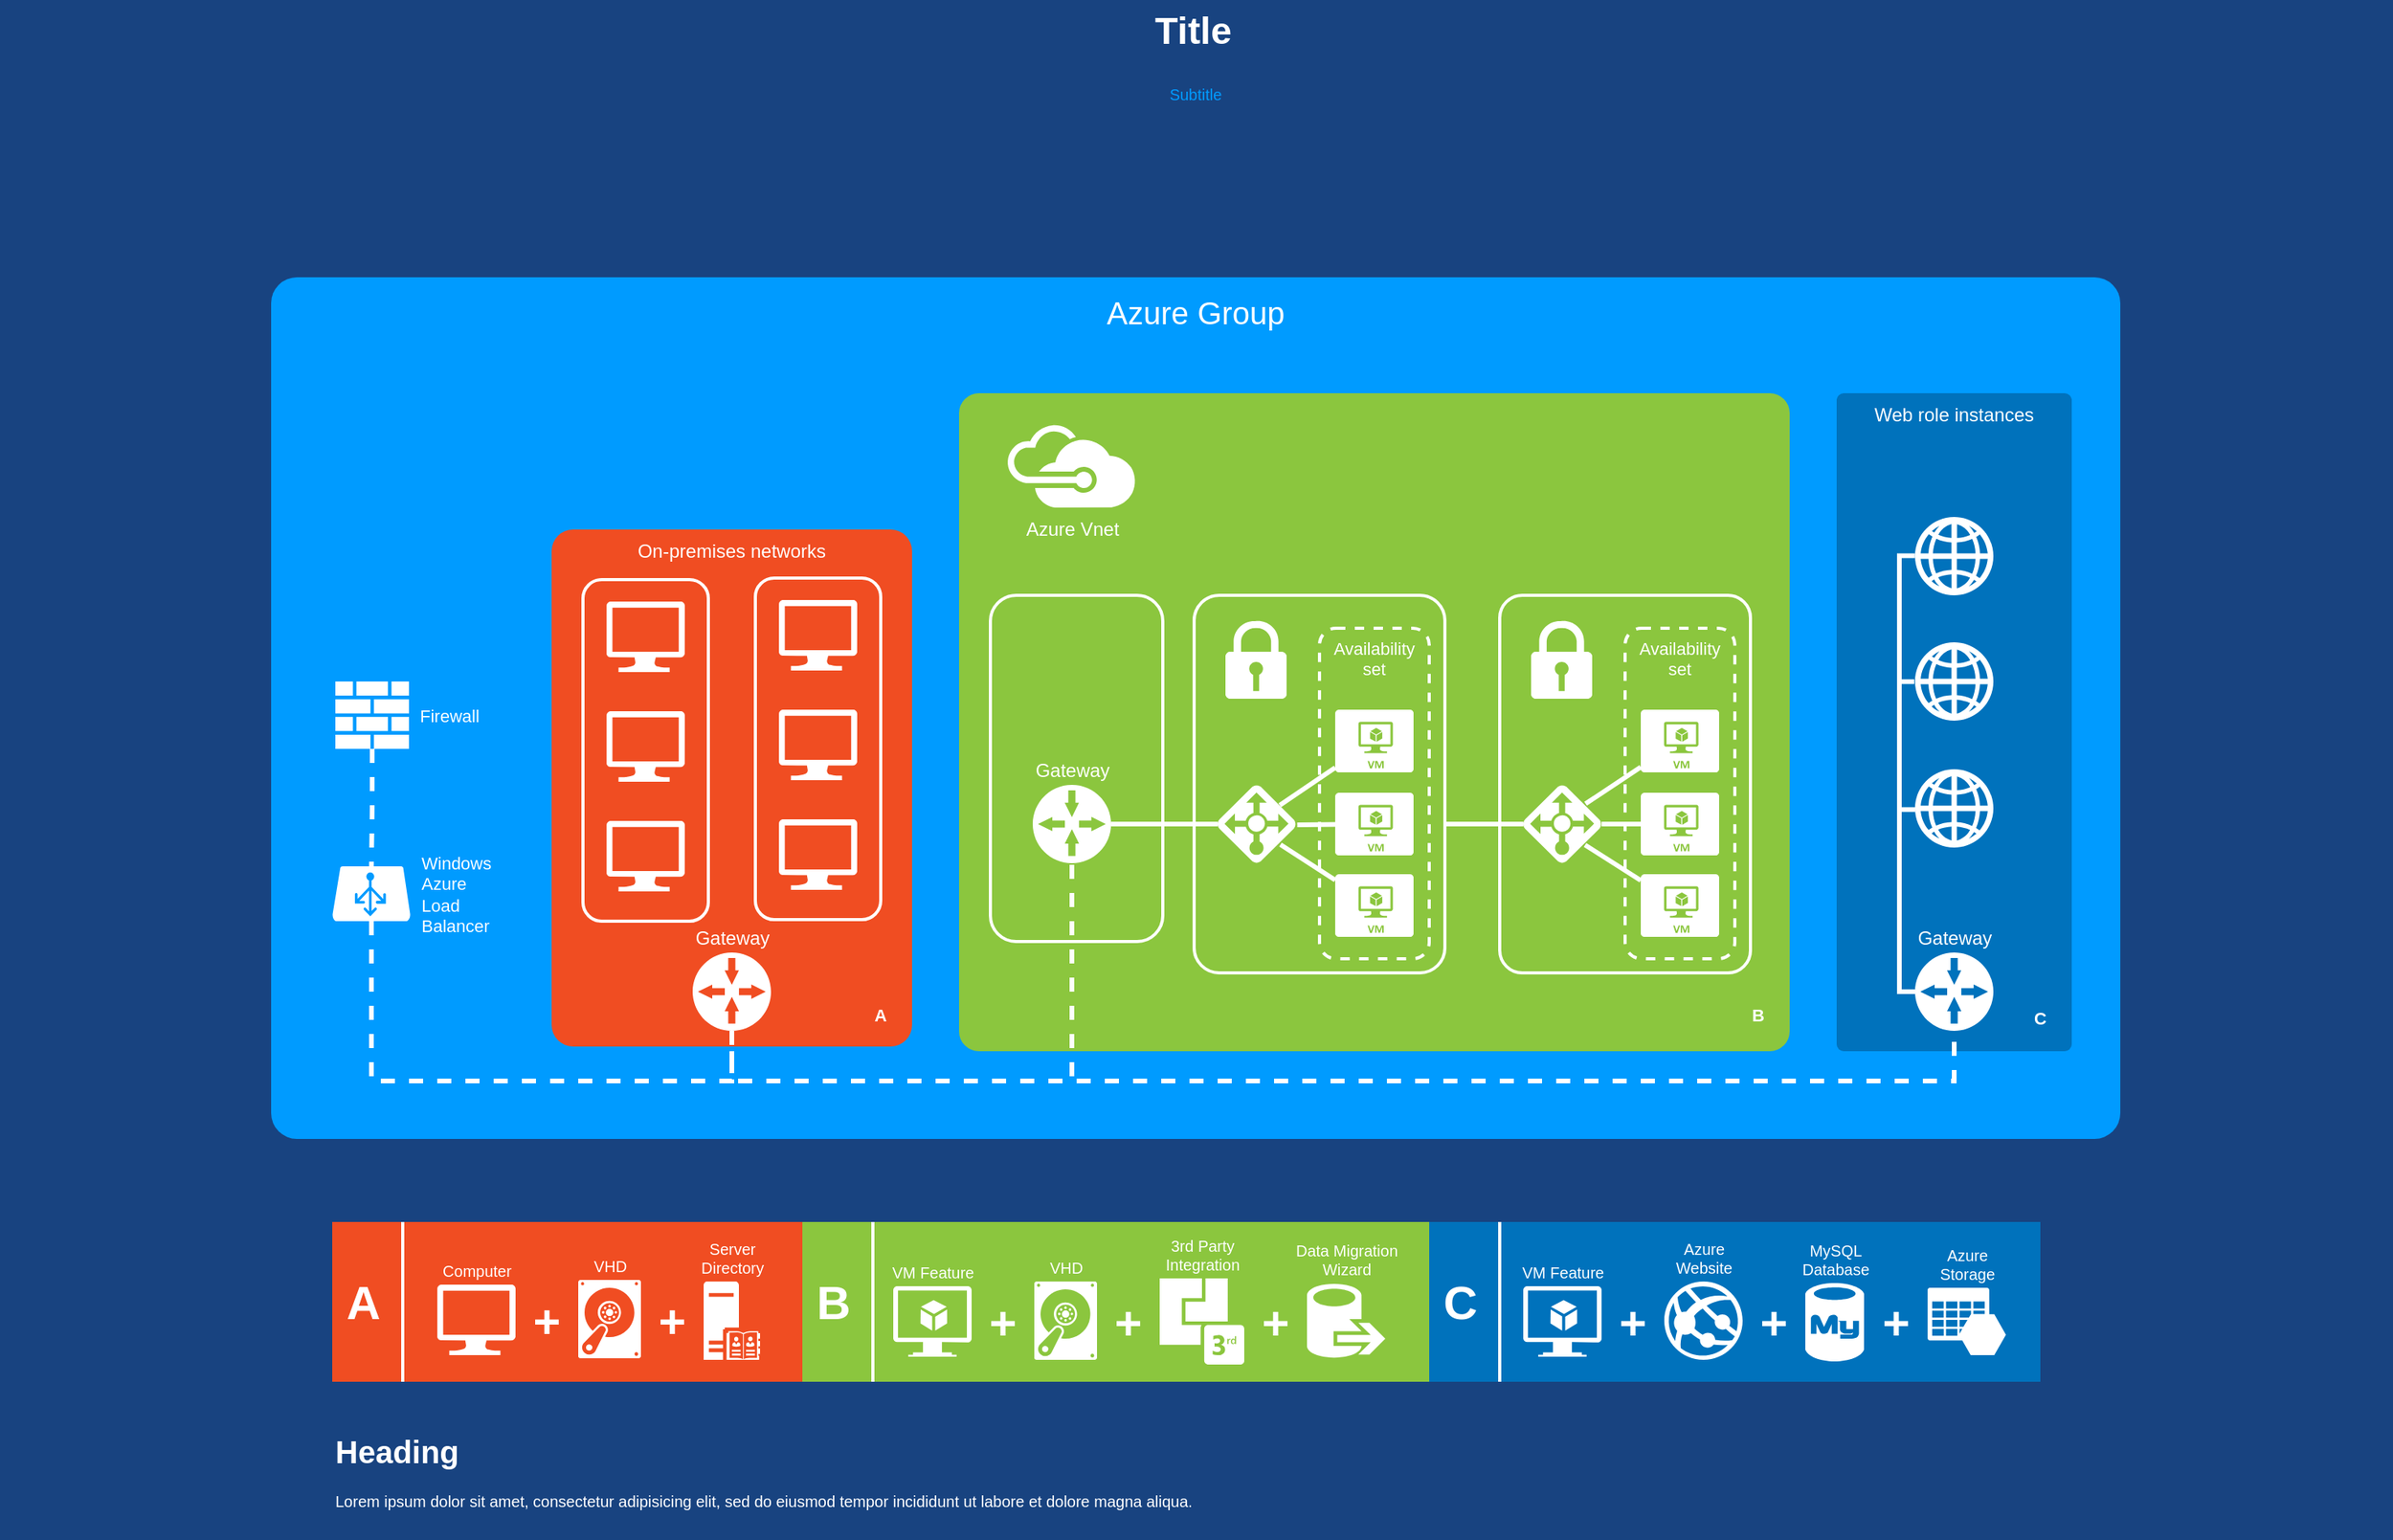 <mxfile version="21.1.1" type="github">
  <diagram name="Page-1" id="7a6c530e-6e37-e111-ec74-82921da8cc10">
    <mxGraphModel dx="1434" dy="499" grid="1" gridSize="10" guides="1" tooltips="1" connect="1" arrows="1" fold="1" page="1" pageScale="1.5" pageWidth="1169" pageHeight="826" background="#184380" math="0" shadow="0">
      <root>
        <mxCell id="0" style=";html=1;" />
        <mxCell id="1" style=";html=1;" parent="0" />
        <mxCell id="23046e2b9bb16c14-116" value="Azure Group" style="whiteSpace=wrap;html=1;rounded=1;shadow=0;strokeColor=none;strokeWidth=2;fillColor=#009BFF;fontSize=20;fontColor=#FFFFFF;align=center;arcSize=3;verticalAlign=top;spacingTop=4;" parent="1" vertex="1">
          <mxGeometry x="287" y="217" width="1180" height="550" as="geometry" />
        </mxCell>
        <mxCell id="23046e2b9bb16c14-64" value="Web role instances" style="rounded=1;whiteSpace=wrap;html=1;shadow=0;strokeWidth=2;fillColor=#0072BC;fontSize=12;fontColor=#FFFFFF;align=center;strokeColor=none;arcSize=3;verticalAlign=top;" parent="1" vertex="1">
          <mxGeometry x="1286" y="291" width="150" height="420" as="geometry" />
        </mxCell>
        <mxCell id="23046e2b9bb16c14-27" value="" style="rounded=1;whiteSpace=wrap;html=1;shadow=0;strokeWidth=2;fillColor=#8BC63E;fontSize=12;fontColor=#000000;align=center;strokeColor=none;arcSize=3;" parent="1" vertex="1">
          <mxGeometry x="726" y="291" width="530" height="420" as="geometry" />
        </mxCell>
        <mxCell id="23046e2b9bb16c14-2" value="" style="rounded=1;whiteSpace=wrap;html=1;shadow=0;strokeWidth=2;fillColor=none;fontSize=12;fontColor=#000000;align=center;strokeColor=#FFFFFF;arcSize=10;" parent="1" vertex="1">
          <mxGeometry x="876" y="420" width="160" height="241" as="geometry" />
        </mxCell>
        <mxCell id="23046e2b9bb16c14-54" value="Availability set" style="rounded=1;whiteSpace=wrap;html=1;shadow=0;strokeWidth=2;fillColor=none;fontSize=11;fontColor=#FFFFFF;align=center;strokeColor=#FFFFFF;dashed=1;verticalAlign=top;" parent="1" vertex="1">
          <mxGeometry x="956" y="441" width="70" height="211" as="geometry" />
        </mxCell>
        <mxCell id="23046e2b9bb16c14-28" value="On-premises networks" style="rounded=1;whiteSpace=wrap;html=1;shadow=0;strokeWidth=2;fillColor=#F04D22;fontSize=12;fontColor=#FFFFFF;align=center;strokeColor=none;arcSize=6;verticalAlign=top;" parent="1" vertex="1">
          <mxGeometry x="466" y="378" width="230" height="330" as="geometry" />
        </mxCell>
        <mxCell id="23046e2b9bb16c14-49" value="" style="rounded=1;whiteSpace=wrap;html=1;shadow=0;strokeWidth=2;fillColor=none;fontSize=12;fontColor=#000000;align=center;strokeColor=#FFFFFF;" parent="1" vertex="1">
          <mxGeometry x="486" y="410" width="80" height="218" as="geometry" />
        </mxCell>
        <mxCell id="23046e2b9bb16c14-1" value="" style="rounded=1;whiteSpace=wrap;html=1;shadow=0;strokeWidth=2;fillColor=none;fontSize=12;fontColor=#000000;align=center;strokeColor=#FFFFFF;" parent="1" vertex="1">
          <mxGeometry x="746" y="420" width="110" height="221" as="geometry" />
        </mxCell>
        <mxCell id="24964f25f45c63f1-1" value="" style="verticalLabelPosition=bottom;html=1;verticalAlign=top;strokeColor=none;fillColor=#FFFFFF;shape=mxgraph.azure.computer;rounded=0;shadow=0;fontSize=12;fontColor=#000000;align=center;" parent="1" vertex="1">
          <mxGeometry x="501" y="424" width="50" height="45" as="geometry" />
        </mxCell>
        <mxCell id="24964f25f45c63f1-2" value="" style="verticalLabelPosition=bottom;html=1;verticalAlign=top;strokeColor=none;fillColor=#FFFFFF;shape=mxgraph.azure.computer;rounded=0;shadow=0;fontSize=12;fontColor=#000000;align=center;" parent="1" vertex="1">
          <mxGeometry x="501" y="494" width="50" height="45" as="geometry" />
        </mxCell>
        <mxCell id="24964f25f45c63f1-3" value="" style="verticalLabelPosition=bottom;html=1;verticalAlign=top;strokeColor=none;fillColor=#FFFFFF;shape=mxgraph.azure.computer;rounded=0;shadow=0;fontSize=12;fontColor=#000000;align=center;" parent="1" vertex="1">
          <mxGeometry x="501" y="564" width="50" height="45" as="geometry" />
        </mxCell>
        <mxCell id="23046e2b9bb16c14-73" style="html=1;startArrow=none;startFill=0;startSize=10;endArrow=none;endFill=0;endSize=10;strokeWidth=3;fontSize=11;fontColor=#FFFFFF;strokeColor=#FFFFFF;rounded=0;" parent="1" source="24964f25f45c63f1-5" target="23046e2b9bb16c14-7" edge="1">
          <mxGeometry relative="1" as="geometry" />
        </mxCell>
        <mxCell id="24964f25f45c63f1-5" value="Gateway" style="shadow=0;dashed=0;html=1;strokeColor=none;shape=mxgraph.mscae.enterprise.gateway;fillColor=#FFFFFF;rounded=0;fontSize=12;fontColor=#FFFFFF;align=center;labelPosition=center;verticalLabelPosition=top;verticalAlign=bottom;" parent="1" vertex="1">
          <mxGeometry x="773" y="541" width="50" height="50" as="geometry" />
        </mxCell>
        <mxCell id="24964f25f45c63f1-6" value="" style="shadow=0;dashed=0;html=1;strokeColor=none;shape=mxgraph.mscae.enterprise.lock;fillColor=#FFFFFF;rounded=0;fontSize=12;fontColor=#000000;align=center;" parent="1" vertex="1">
          <mxGeometry x="896" y="436" width="39" height="50" as="geometry" />
        </mxCell>
        <mxCell id="23046e2b9bb16c14-7" value="" style="shadow=0;dashed=0;html=1;strokeColor=none;labelPosition=center;verticalLabelPosition=bottom;verticalAlign=top;shape=mxgraph.mscae.cloud.azure_load_balancer_feature;fillColor=#FFFFFF;rounded=1;fontSize=12;fontColor=#000000;align=center;" parent="1" vertex="1">
          <mxGeometry x="891" y="541" width="50" height="50" as="geometry" />
        </mxCell>
        <mxCell id="23046e2b9bb16c14-75" style="html=1;startArrow=none;startFill=0;startSize=10;endArrow=none;endFill=0;endSize=10;strokeWidth=3;fontSize=11;fontColor=#FFFFFF;entryX=0.793;entryY=0.26;entryPerimeter=0;strokeColor=#FFFFFF;rounded=0;" parent="1" source="23046e2b9bb16c14-29" target="23046e2b9bb16c14-7" edge="1">
          <mxGeometry relative="1" as="geometry" />
        </mxCell>
        <mxCell id="23046e2b9bb16c14-29" value="" style="verticalLabelPosition=bottom;html=1;verticalAlign=top;strokeColor=none;fillColor=#FFFFFF;shape=mxgraph.azure.virtual_machine;rounded=1;shadow=0;fontSize=12;fontColor=#000000;align=center;" parent="1" vertex="1">
          <mxGeometry x="966" y="493" width="50" height="40" as="geometry" />
        </mxCell>
        <mxCell id="23046e2b9bb16c14-76" style="html=1;entryX=1.016;entryY=0.509;entryPerimeter=0;startArrow=none;startFill=0;startSize=10;endArrow=none;endFill=0;endSize=10;strokeWidth=3;fontSize=11;fontColor=#FFFFFF;strokeColor=#FFFFFF;rounded=0;" parent="1" source="23046e2b9bb16c14-30" target="23046e2b9bb16c14-7" edge="1">
          <mxGeometry relative="1" as="geometry" />
        </mxCell>
        <mxCell id="23046e2b9bb16c14-30" value="" style="verticalLabelPosition=bottom;html=1;verticalAlign=top;strokeColor=none;fillColor=#FFFFFF;shape=mxgraph.azure.virtual_machine;rounded=1;shadow=0;fontSize=12;fontColor=#000000;align=center;" parent="1" vertex="1">
          <mxGeometry x="966" y="546" width="50" height="40" as="geometry" />
        </mxCell>
        <mxCell id="23046e2b9bb16c14-77" style="html=1;entryX=0.802;entryY=0.762;entryPerimeter=0;startArrow=none;startFill=0;startSize=10;endArrow=none;endFill=0;endSize=10;strokeWidth=3;fontSize=11;fontColor=#FFFFFF;strokeColor=#FFFFFF;rounded=0;" parent="1" source="23046e2b9bb16c14-31" target="23046e2b9bb16c14-7" edge="1">
          <mxGeometry relative="1" as="geometry" />
        </mxCell>
        <mxCell id="23046e2b9bb16c14-31" value="" style="verticalLabelPosition=bottom;html=1;verticalAlign=top;strokeColor=none;fillColor=#FFFFFF;shape=mxgraph.azure.virtual_machine;rounded=1;shadow=0;fontSize=12;fontColor=#000000;align=center;" parent="1" vertex="1">
          <mxGeometry x="966" y="598" width="50" height="40" as="geometry" />
        </mxCell>
        <mxCell id="23046e2b9bb16c14-48" value="Azure Vnet" style="shadow=0;dashed=0;html=1;strokeColor=none;fillColor=#FFFFFF;labelPosition=center;verticalLabelPosition=bottom;verticalAlign=top;shape=mxgraph.office.clouds.azure;rounded=1;fontSize=12;fontColor=#FFFFFF;align=center;" parent="1" vertex="1">
          <mxGeometry x="756" y="311" width="83" height="53" as="geometry" />
        </mxCell>
        <mxCell id="23046e2b9bb16c14-50" value="" style="rounded=1;whiteSpace=wrap;html=1;shadow=0;strokeWidth=2;fillColor=none;fontSize=12;fontColor=#000000;align=center;strokeColor=#FFFFFF;" parent="1" vertex="1">
          <mxGeometry x="596" y="409" width="80" height="218" as="geometry" />
        </mxCell>
        <mxCell id="23046e2b9bb16c14-51" value="" style="verticalLabelPosition=bottom;html=1;verticalAlign=top;strokeColor=none;fillColor=#FFFFFF;shape=mxgraph.azure.computer;rounded=0;shadow=0;fontSize=12;fontColor=#000000;align=center;" parent="1" vertex="1">
          <mxGeometry x="611" y="423" width="50" height="45" as="geometry" />
        </mxCell>
        <mxCell id="23046e2b9bb16c14-52" value="" style="verticalLabelPosition=bottom;html=1;verticalAlign=top;strokeColor=none;fillColor=#FFFFFF;shape=mxgraph.azure.computer;rounded=0;shadow=0;fontSize=12;fontColor=#000000;align=center;" parent="1" vertex="1">
          <mxGeometry x="611" y="493" width="50" height="45" as="geometry" />
        </mxCell>
        <mxCell id="23046e2b9bb16c14-53" value="" style="verticalLabelPosition=bottom;html=1;verticalAlign=top;strokeColor=none;fillColor=#FFFFFF;shape=mxgraph.azure.computer;rounded=0;shadow=0;fontSize=12;fontColor=#000000;align=center;" parent="1" vertex="1">
          <mxGeometry x="611" y="563" width="50" height="45" as="geometry" />
        </mxCell>
        <mxCell id="23046e2b9bb16c14-71" style="edgeStyle=orthogonalEdgeStyle;html=1;startArrow=none;startFill=0;startSize=10;endArrow=none;endFill=0;endSize=10;strokeWidth=3;fontSize=11;fontColor=#FFFFFF;strokeColor=#FFFFFF;dashed=1;rounded=0;" parent="1" source="24964f25f45c63f1-4" target="24964f25f45c63f1-5" edge="1">
          <mxGeometry relative="1" as="geometry">
            <Array as="points">
              <mxPoint x="581" y="730" />
              <mxPoint x="798" y="730" />
            </Array>
          </mxGeometry>
        </mxCell>
        <mxCell id="24964f25f45c63f1-4" value="Gateway" style="shadow=0;dashed=0;html=1;strokeColor=none;shape=mxgraph.mscae.enterprise.gateway;fillColor=#FFFFFF;rounded=0;fontSize=12;fontColor=#FFFFFF;align=center;labelPosition=center;verticalLabelPosition=top;verticalAlign=bottom;" parent="1" vertex="1">
          <mxGeometry x="556" y="648" width="50" height="50" as="geometry" />
        </mxCell>
        <mxCell id="23046e2b9bb16c14-55" value="" style="rounded=1;whiteSpace=wrap;html=1;shadow=0;strokeWidth=2;fillColor=none;fontSize=12;fontColor=#000000;align=center;strokeColor=#FFFFFF;arcSize=9;" parent="1" vertex="1">
          <mxGeometry x="1071" y="420" width="160" height="241" as="geometry" />
        </mxCell>
        <mxCell id="23046e2b9bb16c14-56" value="&lt;span&gt;Availability set&lt;/span&gt;" style="rounded=1;whiteSpace=wrap;html=1;shadow=0;strokeWidth=2;fillColor=none;fontSize=11;fontColor=#FFFFFF;align=center;strokeColor=#FFFFFF;dashed=1;verticalAlign=top;" parent="1" vertex="1">
          <mxGeometry x="1151" y="441" width="70" height="211" as="geometry" />
        </mxCell>
        <mxCell id="23046e2b9bb16c14-57" value="" style="shadow=0;dashed=0;html=1;strokeColor=none;shape=mxgraph.mscae.enterprise.lock;fillColor=#FFFFFF;rounded=0;fontSize=12;fontColor=#000000;align=center;" parent="1" vertex="1">
          <mxGeometry x="1091" y="436" width="39" height="50" as="geometry" />
        </mxCell>
        <mxCell id="23046e2b9bb16c14-74" style="html=1;startArrow=none;startFill=0;startSize=10;endArrow=none;endFill=0;endSize=10;strokeWidth=3;fontSize=11;fontColor=#FFFFFF;strokeColor=#FFFFFF;rounded=0;edgeStyle=elbowEdgeStyle;elbow=vertical;" parent="1" source="23046e2b9bb16c14-58" target="23046e2b9bb16c14-2" edge="1">
          <mxGeometry relative="1" as="geometry" />
        </mxCell>
        <mxCell id="23046e2b9bb16c14-78" style="edgeStyle=orthogonalEdgeStyle;html=1;startArrow=none;startFill=0;startSize=10;endArrow=none;endFill=0;endSize=10;strokeWidth=3;fontSize=11;fontColor=#FFFFFF;strokeColor=#FFFFFF;rounded=0;" parent="1" source="23046e2b9bb16c14-58" target="23046e2b9bb16c14-60" edge="1">
          <mxGeometry relative="1" as="geometry" />
        </mxCell>
        <mxCell id="23046e2b9bb16c14-79" style="html=1;startArrow=none;startFill=0;startSize=10;endArrow=none;endFill=0;endSize=10;strokeWidth=3;fontSize=11;fontColor=#FFFFFF;strokeColor=#FFFFFF;rounded=0;exitX=0.796;exitY=0.241;exitPerimeter=0;" parent="1" source="23046e2b9bb16c14-58" target="23046e2b9bb16c14-59" edge="1">
          <mxGeometry relative="1" as="geometry" />
        </mxCell>
        <mxCell id="23046e2b9bb16c14-80" style="html=1;startArrow=none;startFill=0;startSize=10;endArrow=none;endFill=0;endSize=10;strokeWidth=3;fontSize=11;fontColor=#FFFFFF;strokeColor=#FFFFFF;rounded=0;exitX=0.789;exitY=0.767;exitPerimeter=0;" parent="1" source="23046e2b9bb16c14-58" target="23046e2b9bb16c14-61" edge="1">
          <mxGeometry relative="1" as="geometry" />
        </mxCell>
        <mxCell id="23046e2b9bb16c14-58" value="" style="shadow=0;dashed=0;html=1;strokeColor=none;labelPosition=center;verticalLabelPosition=bottom;verticalAlign=top;shape=mxgraph.mscae.cloud.azure_load_balancer_feature;fillColor=#FFFFFF;rounded=1;fontSize=12;fontColor=#000000;align=center;" parent="1" vertex="1">
          <mxGeometry x="1086" y="541" width="50" height="50" as="geometry" />
        </mxCell>
        <mxCell id="23046e2b9bb16c14-59" value="" style="verticalLabelPosition=bottom;html=1;verticalAlign=top;strokeColor=none;fillColor=#FFFFFF;shape=mxgraph.azure.virtual_machine;rounded=1;shadow=0;fontSize=12;fontColor=#000000;align=center;" parent="1" vertex="1">
          <mxGeometry x="1161" y="493" width="50" height="40" as="geometry" />
        </mxCell>
        <mxCell id="23046e2b9bb16c14-60" value="" style="verticalLabelPosition=bottom;html=1;verticalAlign=top;strokeColor=none;fillColor=#FFFFFF;shape=mxgraph.azure.virtual_machine;rounded=1;shadow=0;fontSize=12;fontColor=#000000;align=center;" parent="1" vertex="1">
          <mxGeometry x="1161" y="546" width="50" height="40" as="geometry" />
        </mxCell>
        <mxCell id="23046e2b9bb16c14-61" value="" style="verticalLabelPosition=bottom;html=1;verticalAlign=top;strokeColor=none;fillColor=#FFFFFF;shape=mxgraph.azure.virtual_machine;rounded=1;shadow=0;fontSize=12;fontColor=#000000;align=center;" parent="1" vertex="1">
          <mxGeometry x="1161" y="598" width="50" height="40" as="geometry" />
        </mxCell>
        <mxCell id="23046e2b9bb16c14-69" style="edgeStyle=orthogonalEdgeStyle;html=1;startArrow=none;startFill=0;startSize=10;endArrow=none;endFill=0;endSize=10;strokeWidth=3;fontSize=11;fontColor=#FFFFFF;strokeColor=#FFFFFF;dashed=1;rounded=0;" parent="1" source="23046e2b9bb16c14-62" target="23046e2b9bb16c14-63" edge="1">
          <mxGeometry relative="1" as="geometry" />
        </mxCell>
        <mxCell id="23046e2b9bb16c14-62" value="Firewall" style="shadow=0;dashed=0;html=1;strokeColor=none;labelPosition=right;verticalLabelPosition=middle;verticalAlign=middle;shape=mxgraph.office.concepts.firewall;fillColor=#FFFFFF;rounded=1;fontSize=11;fontColor=#FFFFFF;align=left;spacingLeft=5;" parent="1" vertex="1">
          <mxGeometry x="328" y="475" width="47" height="43" as="geometry" />
        </mxCell>
        <mxCell id="23046e2b9bb16c14-70" style="edgeStyle=orthogonalEdgeStyle;html=1;startArrow=none;startFill=0;startSize=10;endArrow=none;endFill=0;endSize=10;strokeWidth=3;fontSize=11;fontColor=#FFFFFF;strokeColor=#FFFFFF;dashed=1;rounded=0;" parent="1" source="24964f25f45c63f1-4" target="23046e2b9bb16c14-68" edge="1">
          <mxGeometry relative="1" as="geometry">
            <mxPoint x="606" y="730" as="sourcePoint" />
            <Array as="points">
              <mxPoint x="581" y="730" />
              <mxPoint x="1361" y="730" />
            </Array>
          </mxGeometry>
        </mxCell>
        <mxCell id="23046e2b9bb16c14-72" style="edgeStyle=orthogonalEdgeStyle;html=1;startArrow=none;startFill=0;startSize=10;endArrow=none;endFill=0;endSize=10;strokeWidth=3;fontSize=11;fontColor=#FFFFFF;strokeColor=#FFFFFF;dashed=1;rounded=0;" parent="1" source="23046e2b9bb16c14-63" target="24964f25f45c63f1-4" edge="1">
          <mxGeometry relative="1" as="geometry">
            <Array as="points">
              <mxPoint x="351" y="730" />
              <mxPoint x="581" y="730" />
            </Array>
          </mxGeometry>
        </mxCell>
        <mxCell id="23046e2b9bb16c14-63" value="Windows&lt;div&gt;Azure&lt;/div&gt;&lt;div&gt;Load&lt;/div&gt;&lt;div&gt;Balancer&lt;/div&gt;" style="verticalLabelPosition=middle;html=1;verticalAlign=middle;strokeColor=none;fillColor=#FFFFFF;shape=mxgraph.azure.azure_load_balancer;rounded=1;shadow=0;dashed=1;fontSize=11;fontColor=#FFFFFF;align=left;labelPosition=right;spacingLeft=5;" parent="1" vertex="1">
          <mxGeometry x="326" y="593" width="50" height="35" as="geometry" />
        </mxCell>
        <mxCell id="23046e2b9bb16c14-65" value="" style="shadow=0;dashed=0;html=1;strokeColor=none;shape=mxgraph.mscae.enterprise.web;fillColor=#FFFFFF;rounded=1;fontSize=11;fontColor=#FFFFFF;align=center;" parent="1" vertex="1">
          <mxGeometry x="1336" y="531" width="50" height="50" as="geometry" />
        </mxCell>
        <mxCell id="23046e2b9bb16c14-66" value="" style="shadow=0;dashed=0;html=1;strokeColor=none;shape=mxgraph.mscae.enterprise.web;fillColor=#FFFFFF;rounded=1;fontSize=11;fontColor=#FFFFFF;align=center;" parent="1" vertex="1">
          <mxGeometry x="1336" y="450" width="50" height="50" as="geometry" />
        </mxCell>
        <mxCell id="23046e2b9bb16c14-67" value="" style="shadow=0;dashed=0;html=1;strokeColor=none;shape=mxgraph.mscae.enterprise.web;fillColor=#FFFFFF;rounded=1;fontSize=11;fontColor=#FFFFFF;align=center;" parent="1" vertex="1">
          <mxGeometry x="1336" y="370" width="50" height="50" as="geometry" />
        </mxCell>
        <mxCell id="23046e2b9bb16c14-117" style="edgeStyle=orthogonalEdgeStyle;rounded=0;elbow=vertical;html=1;startArrow=none;startFill=0;startSize=10;endArrow=none;endFill=0;endSize=10;strokeColor=#FFFFFF;strokeWidth=3;fontSize=20;fontColor=#FFFFFF;entryX=0.004;entryY=0.516;entryPerimeter=0;" parent="1" source="23046e2b9bb16c14-68" target="23046e2b9bb16c14-65" edge="1">
          <mxGeometry relative="1" as="geometry">
            <mxPoint x="1520" y="590" as="targetPoint" />
            <Array as="points">
              <mxPoint x="1326" y="673" />
              <mxPoint x="1326" y="557" />
            </Array>
          </mxGeometry>
        </mxCell>
        <mxCell id="23046e2b9bb16c14-119" style="edgeStyle=orthogonalEdgeStyle;rounded=0;elbow=vertical;html=1;entryX=-0.002;entryY=0.494;entryPerimeter=0;startArrow=none;startFill=0;startSize=10;endArrow=none;endFill=0;endSize=10;strokeColor=#FFFFFF;strokeWidth=3;fontSize=20;fontColor=#FFFFFF;" parent="1" source="23046e2b9bb16c14-68" target="23046e2b9bb16c14-67" edge="1">
          <mxGeometry relative="1" as="geometry">
            <Array as="points">
              <mxPoint x="1326" y="673" />
              <mxPoint x="1326" y="395" />
            </Array>
          </mxGeometry>
        </mxCell>
        <mxCell id="23046e2b9bb16c14-68" value="Gateway" style="shadow=0;dashed=0;html=1;strokeColor=none;shape=mxgraph.mscae.enterprise.gateway;fillColor=#FFFFFF;rounded=0;fontSize=12;fontColor=#FFFFFF;align=center;labelPosition=center;verticalLabelPosition=top;verticalAlign=bottom;" parent="1" vertex="1">
          <mxGeometry x="1336" y="648" width="50" height="50" as="geometry" />
        </mxCell>
        <mxCell id="23046e2b9bb16c14-81" value="A" style="text;html=1;strokeColor=none;fillColor=none;align=center;verticalAlign=middle;whiteSpace=wrap;rounded=1;shadow=0;fontSize=11;fontColor=#FFFFFF;fontStyle=1" parent="1" vertex="1">
          <mxGeometry x="666" y="678" width="20" height="20" as="geometry" />
        </mxCell>
        <mxCell id="23046e2b9bb16c14-82" value="B" style="text;html=1;strokeColor=none;fillColor=none;align=center;verticalAlign=middle;whiteSpace=wrap;rounded=1;shadow=0;fontSize=11;fontColor=#FFFFFF;fontStyle=1" parent="1" vertex="1">
          <mxGeometry x="1226" y="678" width="20" height="20" as="geometry" />
        </mxCell>
        <mxCell id="23046e2b9bb16c14-83" value="C" style="text;html=1;strokeColor=none;fillColor=none;align=center;verticalAlign=middle;whiteSpace=wrap;rounded=1;shadow=0;fontSize=11;fontColor=#FFFFFF;fontStyle=1" parent="1" vertex="1">
          <mxGeometry x="1406" y="680" width="20" height="20" as="geometry" />
        </mxCell>
        <mxCell id="23046e2b9bb16c14-84" value="" style="rounded=0;whiteSpace=wrap;html=1;shadow=0;strokeWidth=2;fillColor=#F04D22;fontSize=12;fontColor=#FFFFFF;align=center;strokeColor=none;arcSize=6;verticalAlign=top;" parent="1" vertex="1">
          <mxGeometry x="326" y="820" width="300" height="102" as="geometry" />
        </mxCell>
        <mxCell id="23046e2b9bb16c14-85" value="" style="rounded=0;whiteSpace=wrap;html=1;shadow=0;strokeWidth=2;fillColor=#8BC63E;fontSize=12;fontColor=#FFFFFF;align=center;strokeColor=none;arcSize=6;verticalAlign=top;" parent="1" vertex="1">
          <mxGeometry x="626" y="820" width="400" height="102" as="geometry" />
        </mxCell>
        <mxCell id="23046e2b9bb16c14-86" value="" style="rounded=0;whiteSpace=wrap;html=1;shadow=0;strokeWidth=2;fillColor=#0072BC;fontSize=12;fontColor=#FFFFFF;align=center;strokeColor=none;arcSize=3;verticalAlign=top;" parent="1" vertex="1">
          <mxGeometry x="1026" y="820" width="390" height="102" as="geometry" />
        </mxCell>
        <mxCell id="23046e2b9bb16c14-87" value="A" style="text;html=1;strokeColor=none;fillColor=none;align=center;verticalAlign=middle;whiteSpace=wrap;rounded=1;shadow=0;fontSize=30;fontColor=#FFFFFF;fontStyle=1" parent="1" vertex="1">
          <mxGeometry x="326" y="853" width="40" height="35" as="geometry" />
        </mxCell>
        <mxCell id="23046e2b9bb16c14-88" value="B" style="text;html=1;strokeColor=none;fillColor=none;align=center;verticalAlign=middle;whiteSpace=wrap;rounded=1;shadow=0;fontSize=30;fontColor=#FFFFFF;fontStyle=1" parent="1" vertex="1">
          <mxGeometry x="626" y="853" width="40" height="35" as="geometry" />
        </mxCell>
        <mxCell id="23046e2b9bb16c14-89" value="C" style="text;html=1;strokeColor=none;fillColor=none;align=center;verticalAlign=middle;whiteSpace=wrap;rounded=1;shadow=0;fontSize=30;fontColor=#FFFFFF;fontStyle=1" parent="1" vertex="1">
          <mxGeometry x="1026" y="853" width="40" height="35" as="geometry" />
        </mxCell>
        <mxCell id="23046e2b9bb16c14-90" value="Computer" style="verticalLabelPosition=top;html=1;verticalAlign=bottom;strokeColor=none;fillColor=#FFFFFF;shape=mxgraph.azure.computer;rounded=0;shadow=0;fontSize=10;fontColor=#FFFFFF;align=center;labelPosition=center;" parent="1" vertex="1">
          <mxGeometry x="393" y="860" width="50" height="45" as="geometry" />
        </mxCell>
        <mxCell id="23046e2b9bb16c14-91" value="VHD" style="shadow=0;html=1;strokeColor=none;fillColor=#FFFFFF;labelPosition=center;verticalLabelPosition=top;verticalAlign=bottom;shape=mxgraph.azure.vhd;rounded=0;fontSize=10;fontColor=#FFFFFF;align=center;" parent="1" vertex="1">
          <mxGeometry x="483" y="857" width="40" height="50" as="geometry" />
        </mxCell>
        <mxCell id="23046e2b9bb16c14-92" value="+" style="text;html=1;strokeColor=none;fillColor=none;align=center;verticalAlign=middle;whiteSpace=wrap;rounded=1;shadow=0;fontSize=30;fontColor=#FFFFFF;fontStyle=1" parent="1" vertex="1">
          <mxGeometry x="443" y="865" width="40" height="35" as="geometry" />
        </mxCell>
        <mxCell id="23046e2b9bb16c14-93" value="+" style="text;html=1;strokeColor=none;fillColor=none;align=center;verticalAlign=middle;whiteSpace=wrap;rounded=1;shadow=0;fontSize=30;fontColor=#FFFFFF;fontStyle=1" parent="1" vertex="1">
          <mxGeometry x="523" y="865" width="40" height="35" as="geometry" />
        </mxCell>
        <mxCell id="23046e2b9bb16c14-94" value="Server&lt;div&gt;Directory&lt;/div&gt;" style="shadow=0;html=1;strokeColor=none;shape=mxgraph.mscae.enterprise.server_directory;fillColor=#FFFFFF;rounded=0;fontSize=10;fontColor=#FFFFFF;align=center;verticalAlign=bottom;labelPosition=center;verticalLabelPosition=top;" parent="1" vertex="1">
          <mxGeometry x="563" y="858" width="36" height="50" as="geometry" />
        </mxCell>
        <mxCell id="23046e2b9bb16c14-95" value="VM Feature" style="shadow=0;html=1;strokeColor=none;fillColor=#FFFFFF;labelPosition=center;verticalLabelPosition=top;verticalAlign=bottom;shape=mxgraph.azure.virtual_machine_feature;rounded=0;fontSize=10;fontColor=#FFFFFF;align=center;" parent="1" vertex="1">
          <mxGeometry x="684" y="861" width="50" height="45" as="geometry" />
        </mxCell>
        <mxCell id="23046e2b9bb16c14-96" value="+" style="text;html=1;strokeColor=none;fillColor=none;align=center;verticalAlign=middle;whiteSpace=wrap;rounded=1;shadow=0;fontSize=30;fontColor=#FFFFFF;fontStyle=1" parent="1" vertex="1">
          <mxGeometry x="734" y="866" width="40" height="35" as="geometry" />
        </mxCell>
        <mxCell id="23046e2b9bb16c14-97" value="VHD" style="shadow=0;html=1;strokeColor=none;fillColor=#FFFFFF;labelPosition=center;verticalLabelPosition=top;verticalAlign=bottom;shape=mxgraph.azure.vhd;rounded=0;fontSize=10;fontColor=#FFFFFF;align=center;" parent="1" vertex="1">
          <mxGeometry x="774" y="858" width="40" height="50" as="geometry" />
        </mxCell>
        <mxCell id="23046e2b9bb16c14-98" value="3rd Party&lt;div&gt;Integration&lt;/div&gt;" style="shadow=0;html=1;strokeColor=none;fillColor=#FFFFFF;labelPosition=center;verticalLabelPosition=top;verticalAlign=bottom;shape=mxgraph.office.communications.3rd_party_integration;rounded=0;fontSize=10;fontColor=#FFFFFF;align=center;" parent="1" vertex="1">
          <mxGeometry x="854" y="856" width="54" height="55" as="geometry" />
        </mxCell>
        <mxCell id="23046e2b9bb16c14-99" value="+" style="text;html=1;strokeColor=none;fillColor=none;align=center;verticalAlign=middle;whiteSpace=wrap;rounded=1;shadow=0;fontSize=30;fontColor=#FFFFFF;fontStyle=1" parent="1" vertex="1">
          <mxGeometry x="814" y="866" width="40" height="35" as="geometry" />
        </mxCell>
        <mxCell id="23046e2b9bb16c14-100" value="+" style="text;html=1;strokeColor=none;fillColor=none;align=center;verticalAlign=middle;whiteSpace=wrap;rounded=1;shadow=0;fontSize=30;fontColor=#FFFFFF;fontStyle=1" parent="1" vertex="1">
          <mxGeometry x="908" y="866" width="40" height="35" as="geometry" />
        </mxCell>
        <mxCell id="23046e2b9bb16c14-101" value="Data Migration&lt;div&gt;Wizard&lt;/div&gt;" style="shadow=0;html=1;strokeColor=none;shape=mxgraph.mscae.intune.data_migration_wizard;fillColor=#FFFFFF;rounded=0;fontSize=10;fontColor=#FFFFFF;align=center;verticalAlign=bottom;labelPosition=center;verticalLabelPosition=top;" parent="1" vertex="1">
          <mxGeometry x="948" y="859" width="50" height="48" as="geometry" />
        </mxCell>
        <mxCell id="23046e2b9bb16c14-102" value="VM Feature" style="shadow=0;html=1;strokeColor=none;fillColor=#FFFFFF;labelPosition=center;verticalLabelPosition=top;verticalAlign=bottom;shape=mxgraph.azure.virtual_machine_feature;rounded=0;fontSize=10;fontColor=#FFFFFF;align=center;" parent="1" vertex="1">
          <mxGeometry x="1086" y="861" width="50" height="45" as="geometry" />
        </mxCell>
        <mxCell id="23046e2b9bb16c14-103" value="" style="line;strokeWidth=2;direction=south;html=1;rounded=0;shadow=0;fillColor=none;fontSize=30;fontColor=#FFFFFF;align=center;strokeColor=#FFFFFF;" parent="1" vertex="1">
          <mxGeometry x="366" y="820" width="10" height="102" as="geometry" />
        </mxCell>
        <mxCell id="23046e2b9bb16c14-104" value="" style="line;strokeWidth=2;direction=south;html=1;rounded=0;shadow=0;fillColor=none;fontSize=30;fontColor=#FFFFFF;align=center;strokeColor=#FFFFFF;" parent="1" vertex="1">
          <mxGeometry x="666" y="820" width="10" height="102" as="geometry" />
        </mxCell>
        <mxCell id="23046e2b9bb16c14-105" value="" style="line;strokeWidth=2;direction=south;html=1;rounded=0;shadow=0;fillColor=none;fontSize=30;fontColor=#FFFFFF;align=center;strokeColor=#FFFFFF;" parent="1" vertex="1">
          <mxGeometry x="1066" y="820" width="10" height="102" as="geometry" />
        </mxCell>
        <mxCell id="23046e2b9bb16c14-106" value="+" style="text;html=1;strokeColor=none;fillColor=none;align=center;verticalAlign=middle;whiteSpace=wrap;rounded=1;shadow=0;fontSize=30;fontColor=#FFFFFF;fontStyle=1" parent="1" vertex="1">
          <mxGeometry x="1136" y="866" width="40" height="35" as="geometry" />
        </mxCell>
        <mxCell id="23046e2b9bb16c14-107" value="Azure&lt;div&gt;Website&lt;/div&gt;" style="verticalLabelPosition=top;html=1;verticalAlign=bottom;strokeColor=none;fillColor=#FFFFFF;shape=mxgraph.azure.azure_website;rounded=0;shadow=0;fontSize=10;fontColor=#FFFFFF;align=center;labelPosition=center;" parent="1" vertex="1">
          <mxGeometry x="1176" y="858" width="50" height="50" as="geometry" />
        </mxCell>
        <mxCell id="23046e2b9bb16c14-108" value="+" style="text;html=1;strokeColor=none;fillColor=none;align=center;verticalAlign=middle;whiteSpace=wrap;rounded=1;shadow=0;fontSize=30;fontColor=#FFFFFF;fontStyle=1" parent="1" vertex="1">
          <mxGeometry x="1226" y="866" width="40" height="35" as="geometry" />
        </mxCell>
        <mxCell id="23046e2b9bb16c14-109" value="MySQL&lt;div&gt;Database&lt;/div&gt;" style="verticalLabelPosition=top;html=1;verticalAlign=bottom;strokeColor=none;fillColor=#FFFFFF;shape=mxgraph.azure.mysql_database;rounded=0;shadow=0;fontSize=10;fontColor=#FFFFFF;align=center;labelPosition=center;" parent="1" vertex="1">
          <mxGeometry x="1266" y="859" width="37.5" height="50" as="geometry" />
        </mxCell>
        <mxCell id="23046e2b9bb16c14-110" value="+" style="text;html=1;strokeColor=none;fillColor=none;align=center;verticalAlign=middle;whiteSpace=wrap;rounded=1;shadow=0;fontSize=30;fontColor=#FFFFFF;fontStyle=1" parent="1" vertex="1">
          <mxGeometry x="1304" y="866" width="40" height="35" as="geometry" />
        </mxCell>
        <mxCell id="23046e2b9bb16c14-111" value="Azure&lt;div&gt;Storage&lt;/div&gt;" style="shadow=0;html=1;strokeColor=none;labelPosition=center;verticalLabelPosition=top;verticalAlign=bottom;shape=mxgraph.mscae.cloud.azure_storage;fillColor=#FFFFFF;rounded=0;fontSize=10;fontColor=#FFFFFF;align=center;" parent="1" vertex="1">
          <mxGeometry x="1344" y="862" width="50" height="43" as="geometry" />
        </mxCell>
        <mxCell id="23046e2b9bb16c14-113" value="Title" style="text;strokeColor=none;fillColor=none;html=1;fontSize=24;fontStyle=1;verticalAlign=middle;align=center;rounded=0;shadow=0;fontColor=#FFFFFF;" parent="1" vertex="1">
          <mxGeometry x="120" y="40" width="1510" height="40" as="geometry" />
        </mxCell>
        <mxCell id="23046e2b9bb16c14-114" value="Subtitle" style="text;html=1;strokeColor=none;fillColor=none;align=center;verticalAlign=middle;whiteSpace=wrap;rounded=0;shadow=0;fontSize=10;fontColor=#009BFF;" parent="1" vertex="1">
          <mxGeometry x="114" y="90" width="1526" height="20" as="geometry" />
        </mxCell>
        <mxCell id="23046e2b9bb16c14-115" value="&lt;h1&gt;Heading&lt;/h1&gt;&lt;p&gt;Lorem ipsum dolor sit amet, consectetur adipisicing elit, sed do eiusmod tempor incididunt ut labore et dolore magna aliqua.&lt;/p&gt;" style="text;html=1;strokeColor=none;fillColor=none;spacing=5;spacingTop=-20;whiteSpace=wrap;overflow=hidden;rounded=0;shadow=0;fontSize=10;fontColor=#FFFFFF;align=left;" parent="1" vertex="1">
          <mxGeometry x="323" y="952" width="1041" height="70" as="geometry" />
        </mxCell>
        <mxCell id="23046e2b9bb16c14-118" style="edgeStyle=orthogonalEdgeStyle;rounded=0;elbow=vertical;html=1;startArrow=none;startFill=0;startSize=10;endArrow=none;endFill=0;endSize=10;strokeColor=#FFFFFF;strokeWidth=3;fontSize=20;fontColor=#FFFFFF;entryX=-0.009;entryY=0.502;entryPerimeter=0;" parent="1" source="23046e2b9bb16c14-68" target="23046e2b9bb16c14-66" edge="1">
          <mxGeometry relative="1" as="geometry">
            <mxPoint x="1346.333" y="566.667" as="targetPoint" />
            <mxPoint x="1371" y="658" as="sourcePoint" />
            <Array as="points">
              <mxPoint x="1326" y="673" />
              <mxPoint x="1326" y="475" />
            </Array>
          </mxGeometry>
        </mxCell>
      </root>
    </mxGraphModel>
  </diagram>
</mxfile>
